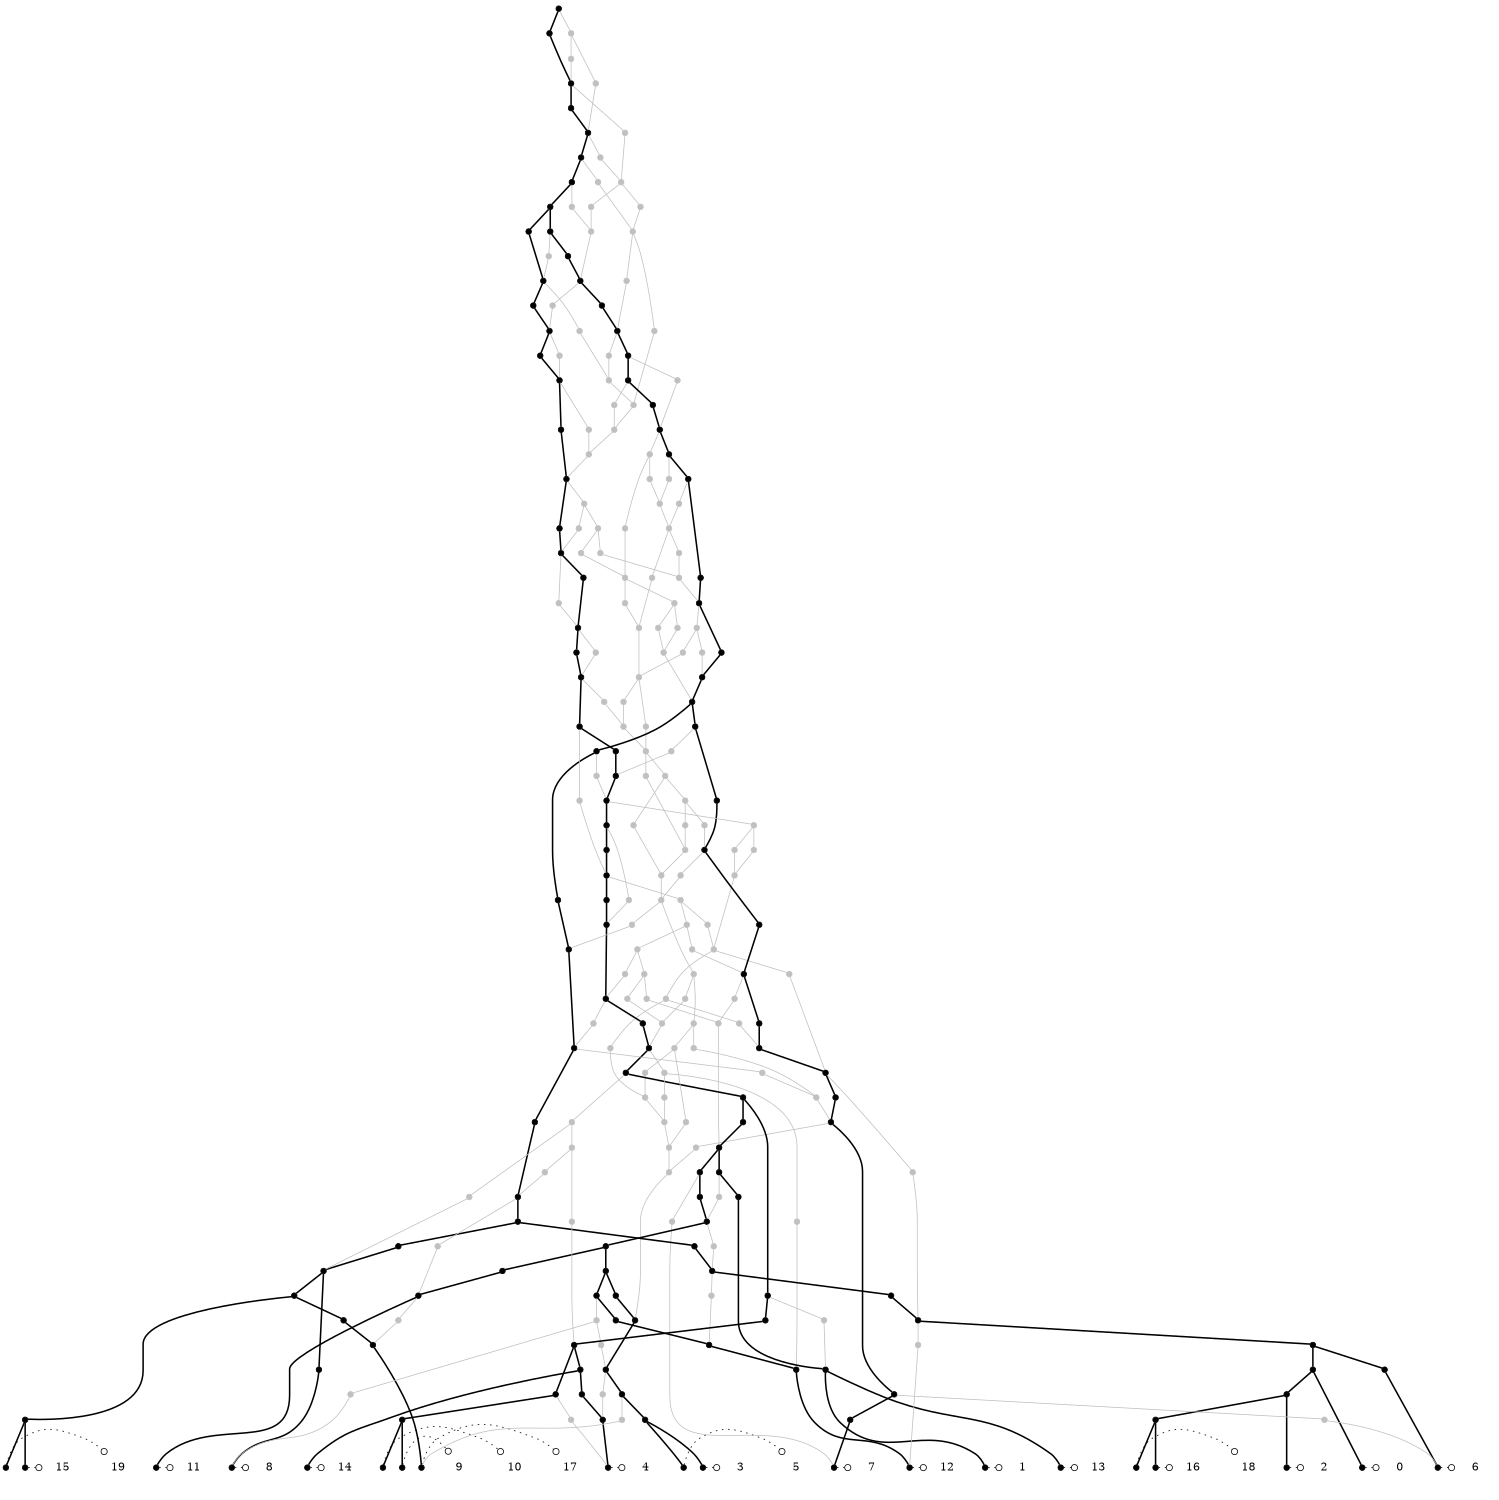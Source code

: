 digraph G {fontsize=5;ranksep=0.02;ratio=fill;size="10,10";
edge[arrowhead=none];
{rank=same;1[shape=point] 2[shape=point] 3[shape=point] 4[shape=point] 5[shape=point] 6[shape=point] 7[shape=point] 8[shape=point] 9[shape=point] 10[shape=point] 11[shape=point] 12[shape=point] 13[shape=point] 14[shape=point] 15[shape=point] 16[shape=point] 17[shape=point] 18[shape=point] 19[shape=point] 20[shape=point] }
1[shape=point,width=0.10,height=0.10]
1->271[style=dotted,arrowhead=odot,arrowsize=1];
271[shape=plaintext,label="0"];
{rank=same; 1;271}
2[shape=point,width=0.10,height=0.10]
2->272[style=dotted,arrowhead=odot,arrowsize=1];
272[shape=plaintext,label="1"];
{rank=same; 2;272}
3[shape=point,width=0.10,height=0.10]
3->273[style=dotted,arrowhead=odot,arrowsize=1];
273[shape=plaintext,label="2"];
{rank=same; 3;273}
4[shape=point,width=0.10,height=0.10]
4->274[style=dotted,arrowhead=odot,arrowsize=1];
274[shape=plaintext,label="3"];
{rank=same; 4;274}
5[shape=point,width=0.10,height=0.10]
5->275[style=dotted,arrowhead=odot,arrowsize=1];
275[shape=plaintext,label="4"];
{rank=same; 5;275}
6[shape=point,width=0.10,height=0.10]
6->276[style=dotted,arrowhead=odot,arrowsize=1];
276[shape=plaintext,label="5"];
{rank=same; 6;276}
7[shape=point,width=0.10,height=0.10]
7->277[style=dotted,arrowhead=odot,arrowsize=1];
277[shape=plaintext,label="6"];
{rank=same; 7;277}
8[shape=point,width=0.10,height=0.10]
8->278[style=dotted,arrowhead=odot,arrowsize=1];
278[shape=plaintext,label="7"];
{rank=same; 8;278}
9[shape=point,width=0.10,height=0.10]
9->279[style=dotted,arrowhead=odot,arrowsize=1];
279[shape=plaintext,label="8"];
{rank=same; 9;279}
10[shape=point,width=0.10,height=0.10]
10->280[style=dotted,arrowhead=odot,arrowsize=1];
280[shape=plaintext,label="9"];
{rank=same; 10;280}
11[shape=point,width=0.10,height=0.10]
11->281[style=dotted,arrowhead=odot,arrowsize=1];
281[shape=plaintext,label="10"];
{rank=same; 11;281}
12[shape=point,width=0.10,height=0.10]
12->282[style=dotted,arrowhead=odot,arrowsize=1];
282[shape=plaintext,label="11"];
{rank=same; 12;282}
13[shape=point,width=0.10,height=0.10]
13->283[style=dotted,arrowhead=odot,arrowsize=1];
283[shape=plaintext,label="12"];
{rank=same; 13;283}
14[shape=point,width=0.10,height=0.10]
14->284[style=dotted,arrowhead=odot,arrowsize=1];
284[shape=plaintext,label="13"];
{rank=same; 14;284}
15[shape=point,width=0.10,height=0.10]
15->285[style=dotted,arrowhead=odot,arrowsize=1];
285[shape=plaintext,label="14"];
{rank=same; 15;285}
16[shape=point,width=0.10,height=0.10]
16->286[style=dotted,arrowhead=odot,arrowsize=1];
286[shape=plaintext,label="15"];
{rank=same; 16;286}
17[shape=point,width=0.10,height=0.10]
17->287[style=dotted,arrowhead=odot,arrowsize=1];
287[shape=plaintext,label="16"];
{rank=same; 17;287}
18[shape=point,width=0.10,height=0.10]
18->288[style=dotted,arrowhead=odot,arrowsize=1];
288[shape=plaintext,label="17"];
{rank=same; 18;288}
19[shape=point,width=0.10,height=0.10]
19->289[style=dotted,arrowhead=odot,arrowsize=1];
289[shape=plaintext,label="18"];
{rank=same; 19;289}
20[shape=point,width=0.10,height=0.10]
20->290[style=dotted,arrowhead=odot,arrowsize=1];
290[shape=plaintext,label="19"];
{rank=same; 20;290}
21[shape=point,width=0.10,height=0.10]
22[shape=point,width=0.10,height=0.10,color=gray]
23[shape=point,width=0.10,height=0.10]
24[shape=point,width=0.10,height=0.10,color=gray]
25[shape=point,width=0.10,height=0.10]
26[shape=point,width=0.10,height=0.10]
27[shape=point,width=0.10,height=0.10]
28[shape=point,width=0.10,height=0.10]
29[shape=point,width=0.10,height=0.10]
30[shape=point,width=0.10,height=0.10,color=gray]
31[shape=point,width=0.10,height=0.10]
32[shape=point,width=0.10,height=0.10,color=gray]
33[shape=point,width=0.10,height=0.10]
34[shape=point,width=0.10,height=0.10]
35[shape=point,width=0.10,height=0.10]
36[shape=point,width=0.10,height=0.10]
37[shape=point,width=0.10,height=0.10]
38[shape=point,width=0.10,height=0.10,color=gray]
39[shape=point,width=0.10,height=0.10]
40[shape=point,width=0.10,height=0.10]
41[shape=point,width=0.10,height=0.10]
42[shape=point,width=0.10,height=0.10]
43[shape=point,width=0.10,height=0.10]
44[shape=point,width=0.10,height=0.10,color=gray]
45[shape=point,width=0.10,height=0.10]
46[shape=point,width=0.10,height=0.10]
47[shape=point,width=0.10,height=0.10,color=gray]
48[shape=point,width=0.10,height=0.10]
49[shape=point,width=0.10,height=0.10]
50[shape=point,width=0.10,height=0.10,color=gray]
51[shape=point,width=0.10,height=0.10]
52[shape=point,width=0.10,height=0.10,color=gray]
53[shape=point,width=0.10,height=0.10]
54[shape=point,width=0.10,height=0.10,color=gray]
55[shape=point,width=0.10,height=0.10]
56[shape=point,width=0.10,height=0.10,color=gray]
57[shape=point,width=0.10,height=0.10]
58[shape=point,width=0.10,height=0.10,color=gray]
59[shape=point,width=0.10,height=0.10]
60[shape=point,width=0.10,height=0.10]
61[shape=point,width=0.10,height=0.10,color=gray]
62[shape=point,width=0.10,height=0.10]
63[shape=point,width=0.10,height=0.10,color=gray]
64[shape=point,width=0.10,height=0.10,color=gray]
65[shape=point,width=0.10,height=0.10]
66[shape=point,width=0.10,height=0.10]
67[shape=point,width=0.10,height=0.10]
68[shape=point,width=0.10,height=0.10,color=gray]
69[shape=point,width=0.10,height=0.10,color=gray]
70[shape=point,width=0.10,height=0.10]
71[shape=point,width=0.10,height=0.10]
72[shape=point,width=0.10,height=0.10]
73[shape=point,width=0.10,height=0.10,color=gray]
74[shape=point,width=0.10,height=0.10]
75[shape=point,width=0.10,height=0.10]
76[shape=point,width=0.10,height=0.10]
77[shape=point,width=0.10,height=0.10,color=gray]
78[shape=point,width=0.10,height=0.10]
79[shape=point,width=0.10,height=0.10]
80[shape=point,width=0.10,height=0.10,color=gray]
81[shape=point,width=0.10,height=0.10]
82[shape=point,width=0.10,height=0.10]
83[shape=point,width=0.10,height=0.10]
84[shape=point,width=0.10,height=0.10,color=gray]
85[shape=point,width=0.10,height=0.10]
86[shape=point,width=0.10,height=0.10,color=gray]
87[shape=point,width=0.10,height=0.10]
88[shape=point,width=0.10,height=0.10]
89[shape=point,width=0.10,height=0.10]
90[shape=point,width=0.10,height=0.10,color=gray]
91[shape=point,width=0.10,height=0.10,color=gray]
92[shape=point,width=0.10,height=0.10]
93[shape=point,width=0.10,height=0.10]
94[shape=point,width=0.10,height=0.10,color=gray]
95[shape=point,width=0.10,height=0.10,color=gray]
96[shape=point,width=0.10,height=0.10]
97[shape=point,width=0.10,height=0.10,color=gray]
98[shape=point,width=0.10,height=0.10]
99[shape=point,width=0.10,height=0.10,color=gray]
100[shape=point,width=0.10,height=0.10]
101[shape=point,width=0.10,height=0.10,color=gray]
102[shape=point,width=0.10,height=0.10,color=gray]
103[shape=point,width=0.10,height=0.10]
104[shape=point,width=0.10,height=0.10,color=gray]
105[shape=point,width=0.10,height=0.10,color=gray]
106[shape=point,width=0.10,height=0.10,color=gray]
107[shape=point,width=0.10,height=0.10]
108[shape=point,width=0.10,height=0.10]
109[shape=point,width=0.10,height=0.10]
110[shape=point,width=0.10,height=0.10,color=gray]
111[shape=point,width=0.10,height=0.10,color=gray]
112[shape=point,width=0.10,height=0.10,color=gray]
113[shape=point,width=0.10,height=0.10,color=gray]
114[shape=point,width=0.10,height=0.10,color=gray]
115[shape=point,width=0.10,height=0.10]
116[shape=point,width=0.10,height=0.10]
117[shape=point,width=0.10,height=0.10,color=gray]
118[shape=point,width=0.10,height=0.10,color=gray]
119[shape=point,width=0.10,height=0.10,color=gray]
120[shape=point,width=0.10,height=0.10,color=gray]
121[shape=point,width=0.10,height=0.10,color=gray]
122[shape=point,width=0.10,height=0.10]
123[shape=point,width=0.10,height=0.10,color=gray]
124[shape=point,width=0.10,height=0.10,color=gray]
125[shape=point,width=0.10,height=0.10]
126[shape=point,width=0.10,height=0.10,color=gray]
127[shape=point,width=0.10,height=0.10]
128[shape=point,width=0.10,height=0.10,color=gray]
129[shape=point,width=0.10,height=0.10,color=gray]
130[shape=point,width=0.10,height=0.10,color=gray]
131[shape=point,width=0.10,height=0.10,color=gray]
132[shape=point,width=0.10,height=0.10]
133[shape=point,width=0.10,height=0.10,color=gray]
134[shape=point,width=0.10,height=0.10,color=gray]
135[shape=point,width=0.10,height=0.10,color=gray]
136[shape=point,width=0.10,height=0.10,color=gray]
137[shape=point,width=0.10,height=0.10]
138[shape=point,width=0.10,height=0.10,color=gray]
139[shape=point,width=0.10,height=0.10,color=gray]
140[shape=point,width=0.10,height=0.10]
141[shape=point,width=0.10,height=0.10]
142[shape=point,width=0.10,height=0.10,color=gray]
143[shape=point,width=0.10,height=0.10]
144[shape=point,width=0.10,height=0.10,color=gray]
145[shape=point,width=0.10,height=0.10,color=gray]
146[shape=point,width=0.10,height=0.10,color=gray]
147[shape=point,width=0.10,height=0.10]
148[shape=point,width=0.10,height=0.10,color=gray]
149[shape=point,width=0.10,height=0.10,color=gray]
150[shape=point,width=0.10,height=0.10,color=gray]
151[shape=point,width=0.10,height=0.10]
152[shape=point,width=0.10,height=0.10,color=gray]
153[shape=point,width=0.10,height=0.10,color=gray]
154[shape=point,width=0.10,height=0.10]
155[shape=point,width=0.10,height=0.10,color=gray]
156[shape=point,width=0.10,height=0.10,color=gray]
157[shape=point,width=0.10,height=0.10]
158[shape=point,width=0.10,height=0.10,color=gray]
159[shape=point,width=0.10,height=0.10]
160[shape=point,width=0.10,height=0.10,color=gray]
161[shape=point,width=0.10,height=0.10]
162[shape=point,width=0.10,height=0.10]
163[shape=point,width=0.10,height=0.10]
164[shape=point,width=0.10,height=0.10,color=gray]
165[shape=point,width=0.10,height=0.10,color=gray]
166[shape=point,width=0.10,height=0.10,color=gray]
167[shape=point,width=0.10,height=0.10,color=gray]
168[shape=point,width=0.10,height=0.10]
169[shape=point,width=0.10,height=0.10]
170[shape=point,width=0.10,height=0.10,color=gray]
171[shape=point,width=0.10,height=0.10]
172[shape=point,width=0.10,height=0.10,color=gray]
173[shape=point,width=0.10,height=0.10,color=gray]
174[shape=point,width=0.10,height=0.10,color=gray]
175[shape=point,width=0.10,height=0.10,color=gray]
176[shape=point,width=0.10,height=0.10]
177[shape=point,width=0.10,height=0.10,color=gray]
178[shape=point,width=0.10,height=0.10,color=gray]
179[shape=point,width=0.10,height=0.10,color=gray]
180[shape=point,width=0.10,height=0.10]
181[shape=point,width=0.10,height=0.10]
182[shape=point,width=0.10,height=0.10]
183[shape=point,width=0.10,height=0.10,color=gray]
184[shape=point,width=0.10,height=0.10]
185[shape=point,width=0.10,height=0.10,color=gray]
186[shape=point,width=0.10,height=0.10]
187[shape=point,width=0.10,height=0.10,color=gray]
188[shape=point,width=0.10,height=0.10,color=gray]
189[shape=point,width=0.10,height=0.10,color=gray]
190[shape=point,width=0.10,height=0.10,color=gray]
191[shape=point,width=0.10,height=0.10]
192[shape=point,width=0.10,height=0.10,color=gray]
193[shape=point,width=0.10,height=0.10,color=gray]
194[shape=point,width=0.10,height=0.10,color=gray]
195[shape=point,width=0.10,height=0.10,color=gray]
196[shape=point,width=0.10,height=0.10,color=gray]
197[shape=point,width=0.10,height=0.10]
198[shape=point,width=0.10,height=0.10,color=gray]
199[shape=point,width=0.10,height=0.10,color=gray]
200[shape=point,width=0.10,height=0.10,color=gray]
201[shape=point,width=0.10,height=0.10,color=gray]
202[shape=point,width=0.10,height=0.10]
203[shape=point,width=0.10,height=0.10,color=gray]
204[shape=point,width=0.10,height=0.10,color=gray]
205[shape=point,width=0.10,height=0.10]
206[shape=point,width=0.10,height=0.10,color=gray]
207[shape=point,width=0.10,height=0.10]
208[shape=point,width=0.10,height=0.10,color=gray]
209[shape=point,width=0.10,height=0.10,color=gray]
210[shape=point,width=0.10,height=0.10,color=gray]
211[shape=point,width=0.10,height=0.10,color=gray]
212[shape=point,width=0.10,height=0.10]
213[shape=point,width=0.10,height=0.10,color=gray]
214[shape=point,width=0.10,height=0.10,color=gray]
215[shape=point,width=0.10,height=0.10]
216[shape=point,width=0.10,height=0.10,color=gray]
217[shape=point,width=0.10,height=0.10,color=gray]
218[shape=point,width=0.10,height=0.10,color=gray]
219[shape=point,width=0.10,height=0.10]
220[shape=point,width=0.10,height=0.10,color=gray]
221[shape=point,width=0.10,height=0.10]
222[shape=point,width=0.10,height=0.10]
223[shape=point,width=0.10,height=0.10]
224[shape=point,width=0.10,height=0.10,color=gray]
225[shape=point,width=0.10,height=0.10,color=gray]
226[shape=point,width=0.10,height=0.10]
227[shape=point,width=0.10,height=0.10]
228[shape=point,width=0.10,height=0.10,color=gray]
229[shape=point,width=0.10,height=0.10]
230[shape=point,width=0.10,height=0.10,color=gray]
231[shape=point,width=0.10,height=0.10,color=gray]
232[shape=point,width=0.10,height=0.10,color=gray]
233[shape=point,width=0.10,height=0.10,color=gray]
234[shape=point,width=0.10,height=0.10,color=gray]
235[shape=point,width=0.10,height=0.10]
236[shape=point,width=0.10,height=0.10,color=gray]
237[shape=point,width=0.10,height=0.10,color=gray]
238[shape=point,width=0.10,height=0.10]
239[shape=point,width=0.10,height=0.10]
240[shape=point,width=0.10,height=0.10]
241[shape=point,width=0.10,height=0.10]
242[shape=point,width=0.10,height=0.10,color=gray]
243[shape=point,width=0.10,height=0.10]
244[shape=point,width=0.10,height=0.10]
245[shape=point,width=0.10,height=0.10,color=gray]
246[shape=point,width=0.10,height=0.10]
247[shape=point,width=0.10,height=0.10]
248[shape=point,width=0.10,height=0.10,color=gray]
249[shape=point,width=0.10,height=0.10]
250[shape=point,width=0.10,height=0.10,color=gray]
251[shape=point,width=0.10,height=0.10,color=gray]
252[shape=point,width=0.10,height=0.10,color=gray]
253[shape=point,width=0.10,height=0.10,color=gray]
254[shape=point,width=0.10,height=0.10]
255[shape=point,width=0.10,height=0.10]
256[shape=point,width=0.10,height=0.10,color=gray]
257[shape=point,width=0.10,height=0.10,color=gray]
258[shape=point,width=0.10,height=0.10,color=gray]
259[shape=point,width=0.10,height=0.10,color=gray]
260[shape=point,width=0.10,height=0.10,color=gray]
261[shape=point,width=0.10,height=0.10]
262[shape=point,width=0.10,height=0.10]
263[shape=point,width=0.10,height=0.10]
264[shape=point,width=0.10,height=0.10]
265[shape=point,width=0.10,height=0.10,color=gray]
266[shape=point,width=0.10,height=0.10]
267[shape=point,width=0.10,height=0.10]
268[shape=point,width=0.10,height=0.10,color=gray]
269[shape=point,width=0.10,height=0.10,color=gray]
270[shape=point,width=0.10,height=0.10]
33 -> 1[style=bold]
34 -> 2[style=bold]
28 -> 3[style=bold]
27 -> 4[style=bold]
21 -> 5[style=bold]
22 -> 5[color=gray]
27 -> 6[style=bold]
37 -> 7[style=bold]
38 -> 7[color=gray]
43 -> 8[style=bold]
44 -> 8[color=gray]
46 -> 9[style=bold]
47 -> 9[color=gray]
42 -> 10[style=bold]
42 -> 11[style=bold]
36 -> 12[style=bold]
51 -> 13[style=bold]
52 -> 13[color=gray]
34 -> 14[style=bold]
41 -> 15[style=bold]
25 -> 16[style=bold]
26 -> 17[style=bold]
29 -> 18[style=bold]
30 -> 18[color=gray]
26 -> 19[style=bold]
25 -> 20[style=bold]
23 -> 21[style=bold]
24 -> 21[color=gray]
45 -> 22[color=gray]
41 -> 23[style=bold]
40 -> 24[color=gray]
35 -> 25[style=bold]
28 -> 26[style=bold]
39 -> 27[style=bold]
33 -> 28[style=bold]
31 -> 29[style=bold]
32 -> 29[color=gray]
39 -> 30[color=gray]
35 -> 31[style=bold]
36 -> 32[color=gray]
48 -> 33[style=bold]
76 -> 34[style=bold]
77 -> 34[color=gray]
71 -> 35[style=bold]
49 -> 36[style=bold]
50 -> 36[color=gray]
48 -> 37[style=bold]
66 -> 38[color=gray]
40 -> 39[style=bold]
53 -> 40[style=bold]
54 -> 40[color=gray]
78 -> 41[style=bold]
45 -> 42[style=bold]
66 -> 43[style=bold]
82 -> 44[color=gray]
78 -> 45[style=bold]
71 -> 46[style=bold]
64 -> 47[color=gray]
59 -> 48[style=bold]
74 -> 49[style=bold]
93 -> 50[color=gray]
55 -> 51[style=bold]
56 -> 51[color=gray]
59 -> 52[color=gray]
57 -> 53[style=bold]
58 -> 53[color=gray]
64 -> 54[color=gray]
60 -> 55[style=bold]
61 -> 55[color=gray]
112 -> 56[color=gray]
70 -> 57[style=bold]
68 -> 58[color=gray]
69 -> 58[color=gray]
62 -> 59[style=bold]
63 -> 59[color=gray]
65 -> 60[style=bold]
67 -> 61[color=gray]
67 -> 62[style=bold]
88 -> 63[color=gray]
65 -> 64[color=gray]
70 -> 65[style=bold]
81 -> 66[style=bold]
72 -> 67[style=bold]
73 -> 67[color=gray]
90 -> 68[color=gray]
91 -> 68[color=gray]
81 -> 69[color=gray]
74 -> 70[style=bold]
85 -> 71[style=bold]
86 -> 71[color=gray]
89 -> 72[style=bold]
75 -> 73[color=gray]
75 -> 74[style=bold]
79 -> 75[style=bold]
80 -> 75[color=gray]
87 -> 76[style=bold]
100 -> 77[color=gray]
98 -> 78[style=bold]
99 -> 78[color=gray]
82 -> 79[style=bold]
87 -> 80[color=gray]
83 -> 81[style=bold]
84 -> 81[color=gray]
92 -> 82[style=bold]
88 -> 83[style=bold]
113 -> 84[color=gray]
114 -> 84[color=gray]
89 -> 85[style=bold]
106 -> 86[color=gray]
92 -> 87[style=bold]
109 -> 88[style=bold]
110 -> 88[color=gray]
93 -> 89[style=bold]
111 -> 90[color=gray]
94 -> 91[color=gray]
95 -> 91[color=gray]
96 -> 92[style=bold]
97 -> 92[color=gray]
103 -> 93[style=bold]
104 -> 93[color=gray]
101 -> 94[color=gray]
102 -> 94[color=gray]
112 -> 95[color=gray]
107 -> 96[style=bold]
120 -> 97[color=gray]
121 -> 97[color=gray]
100 -> 98[style=bold]
105 -> 99[color=gray]
107 -> 100[style=bold]
118 -> 101[color=gray]
111 -> 102[color=gray]
127 -> 103[style=bold]
105 -> 104[color=gray]
106 -> 105[color=gray]
108 -> 106[color=gray]
108 -> 107[style=bold]
115 -> 108[style=bold]
116 -> 109[style=bold]
117 -> 109[color=gray]
119 -> 110[color=gray]
131 -> 111[color=gray]
115 -> 112[color=gray]
127 -> 113[color=gray]
131 -> 114[color=gray]
125 -> 115[style=bold]
126 -> 115[color=gray]
122 -> 116[style=bold]
118 -> 117[color=gray]
119 -> 118[color=gray]
123 -> 119[color=gray]
124 -> 119[color=gray]
136 -> 120[color=gray]
122 -> 121[color=gray]
132 -> 122[style=bold]
133 -> 122[color=gray]
128 -> 123[color=gray]
129 -> 123[color=gray]
150 -> 124[color=gray]
140 -> 125[style=bold]
134 -> 126[color=gray]
135 -> 126[color=gray]
137 -> 127[style=bold]
138 -> 127[color=gray]
130 -> 128[color=gray]
130 -> 129[color=gray]
162 -> 130[color=gray]
139 -> 131[color=gray]
154 -> 132[style=bold]
149 -> 133[color=gray]
136 -> 134[color=gray]
139 -> 135[color=gray]
145 -> 136[color=gray]
143 -> 137[style=bold]
144 -> 137[color=gray]
140 -> 138[color=gray]
146 -> 139[color=gray]
141 -> 140[style=bold]
142 -> 140[color=gray]
147 -> 141[style=bold]
148 -> 141[color=gray]
145 -> 142[color=gray]
168 -> 143[style=bold]
146 -> 144[color=gray]
149 -> 145[color=gray]
152 -> 146[color=gray]
153 -> 146[color=gray]
151 -> 147[style=bold]
161 -> 148[color=gray]
150 -> 149[color=gray]
151 -> 150[color=gray]
157 -> 151[style=bold]
158 -> 151[color=gray]
155 -> 152[color=gray]
156 -> 152[color=gray]
154 -> 153[color=gray]
159 -> 154[style=bold]
160 -> 154[color=gray]
172 -> 155[color=gray]
165 -> 156[color=gray]
166 -> 156[color=gray]
161 -> 157[style=bold]
176 -> 158[color=gray]
171 -> 159[style=bold]
167 -> 160[color=gray]
162 -> 161[style=bold]
163 -> 162[style=bold]
164 -> 162[color=gray]
169 -> 163[style=bold]
170 -> 163[color=gray]
168 -> 164[color=gray]
167 -> 165[color=gray]
173 -> 166[color=gray]
172 -> 167[color=gray]
180 -> 168[style=bold]
176 -> 169[style=bold]
171 -> 170[color=gray]
180 -> 171[style=bold]
173 -> 172[color=gray]
174 -> 173[color=gray]
175 -> 173[color=gray]
179 -> 174[color=gray]
177 -> 175[color=gray]
178 -> 175[color=gray]
181 -> 176[style=bold]
179 -> 177[color=gray]
181 -> 178[color=gray]
188 -> 179[color=gray]
189 -> 179[color=gray]
182 -> 180[style=bold]
183 -> 180[color=gray]
186 -> 181[style=bold]
187 -> 181[color=gray]
184 -> 182[style=bold]
185 -> 182[color=gray]
192 -> 183[color=gray]
193 -> 183[color=gray]
191 -> 184[style=bold]
190 -> 185[color=gray]
202 -> 186[style=bold]
202 -> 187[color=gray]
190 -> 188[color=gray]
194 -> 189[color=gray]
195 -> 189[color=gray]
191 -> 190[color=gray]
197 -> 191[style=bold]
198 -> 191[color=gray]
196 -> 192[color=gray]
196 -> 193[color=gray]
201 -> 194[color=gray]
209 -> 195[color=gray]
201 -> 196[color=gray]
221 -> 197[style=bold]
199 -> 198[color=gray]
200 -> 198[color=gray]
208 -> 199[color=gray]
209 -> 200[color=gray]
203 -> 201[color=gray]
204 -> 201[color=gray]
205 -> 202[style=bold]
206 -> 202[color=gray]
218 -> 203[color=gray]
208 -> 204[color=gray]
207 -> 205[style=bold]
207 -> 206[color=gray]
212 -> 207[style=bold]
213 -> 207[color=gray]
214 -> 208[color=gray]
210 -> 209[color=gray]
211 -> 209[color=gray]
221 -> 210[color=gray]
216 -> 211[color=gray]
217 -> 211[color=gray]
215 -> 212[style=bold]
214 -> 213[color=gray]
215 -> 214[color=gray]
219 -> 215[style=bold]
220 -> 215[color=gray]
218 -> 216[color=gray]
222 -> 217[color=gray]
223 -> 218[color=gray]
226 -> 219[style=bold]
224 -> 220[color=gray]
225 -> 220[color=gray]
222 -> 221[style=bold]
223 -> 222[style=bold]
229 -> 223[style=bold]
230 -> 223[color=gray]
226 -> 224[color=gray]
231 -> 225[color=gray]
232 -> 225[color=gray]
227 -> 226[style=bold]
228 -> 226[color=gray]
239 -> 227[style=bold]
239 -> 228[color=gray]
235 -> 229[style=bold]
238 -> 230[color=gray]
233 -> 231[color=gray]
234 -> 231[color=gray]
235 -> 232[color=gray]
236 -> 233[color=gray]
237 -> 233[color=gray]
253 -> 234[color=gray]
238 -> 235[style=bold]
243 -> 236[color=gray]
240 -> 237[color=gray]
240 -> 238[style=bold]
241 -> 239[style=bold]
242 -> 239[color=gray]
244 -> 240[style=bold]
245 -> 240[color=gray]
243 -> 241[style=bold]
246 -> 242[color=gray]
249 -> 243[style=bold]
250 -> 243[color=gray]
246 -> 244[style=bold]
253 -> 245[color=gray]
247 -> 246[style=bold]
248 -> 246[color=gray]
254 -> 247[style=bold]
251 -> 248[color=gray]
252 -> 248[color=gray]
255 -> 249[style=bold]
254 -> 250[color=gray]
258 -> 251[color=gray]
261 -> 252[color=gray]
256 -> 253[color=gray]
257 -> 253[color=gray]
255 -> 254[style=bold]
261 -> 255[style=bold]
262 -> 256[color=gray]
258 -> 257[color=gray]
259 -> 258[color=gray]
260 -> 258[color=gray]
266 -> 259[color=gray]
263 -> 260[color=gray]
262 -> 261[style=bold]
263 -> 262[style=bold]
264 -> 263[style=bold]
265 -> 263[color=gray]
266 -> 264[style=bold]
269 -> 265[color=gray]
267 -> 266[style=bold]
268 -> 266[color=gray]
270 -> 267[style=bold]
269 -> 268[color=gray]
270 -> 269[color=gray]
}
